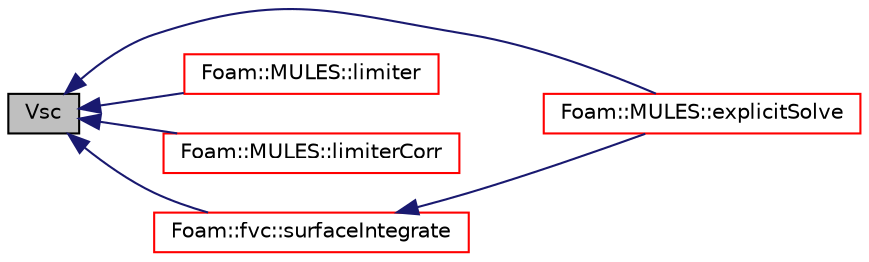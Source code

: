 digraph "Vsc"
{
  bgcolor="transparent";
  edge [fontname="Helvetica",fontsize="10",labelfontname="Helvetica",labelfontsize="10"];
  node [fontname="Helvetica",fontsize="10",shape=record];
  rankdir="LR";
  Node1 [label="Vsc",height=0.2,width=0.4,color="black", fillcolor="grey75", style="filled", fontcolor="black"];
  Node1 -> Node2 [dir="back",color="midnightblue",fontsize="10",style="solid",fontname="Helvetica"];
  Node2 [label="Foam::MULES::explicitSolve",height=0.2,width=0.4,color="red",URL="$a10783.html#a62d251545cddb4d8e55512c4a86dcabf"];
  Node1 -> Node3 [dir="back",color="midnightblue",fontsize="10",style="solid",fontname="Helvetica"];
  Node3 [label="Foam::MULES::limiter",height=0.2,width=0.4,color="red",URL="$a10783.html#ae7bb06bb4b6724eb8a202da04f6e5557"];
  Node1 -> Node4 [dir="back",color="midnightblue",fontsize="10",style="solid",fontname="Helvetica"];
  Node4 [label="Foam::MULES::limiterCorr",height=0.2,width=0.4,color="red",URL="$a10783.html#a94d3a088ccd04c49be0be5bbfb218379"];
  Node1 -> Node5 [dir="back",color="midnightblue",fontsize="10",style="solid",fontname="Helvetica"];
  Node5 [label="Foam::fvc::surfaceIntegrate",height=0.2,width=0.4,color="red",URL="$a10759.html#aba5bf4c91953aa61f90bc35f6d487fd6"];
  Node5 -> Node2 [dir="back",color="midnightblue",fontsize="10",style="solid",fontname="Helvetica"];
}
